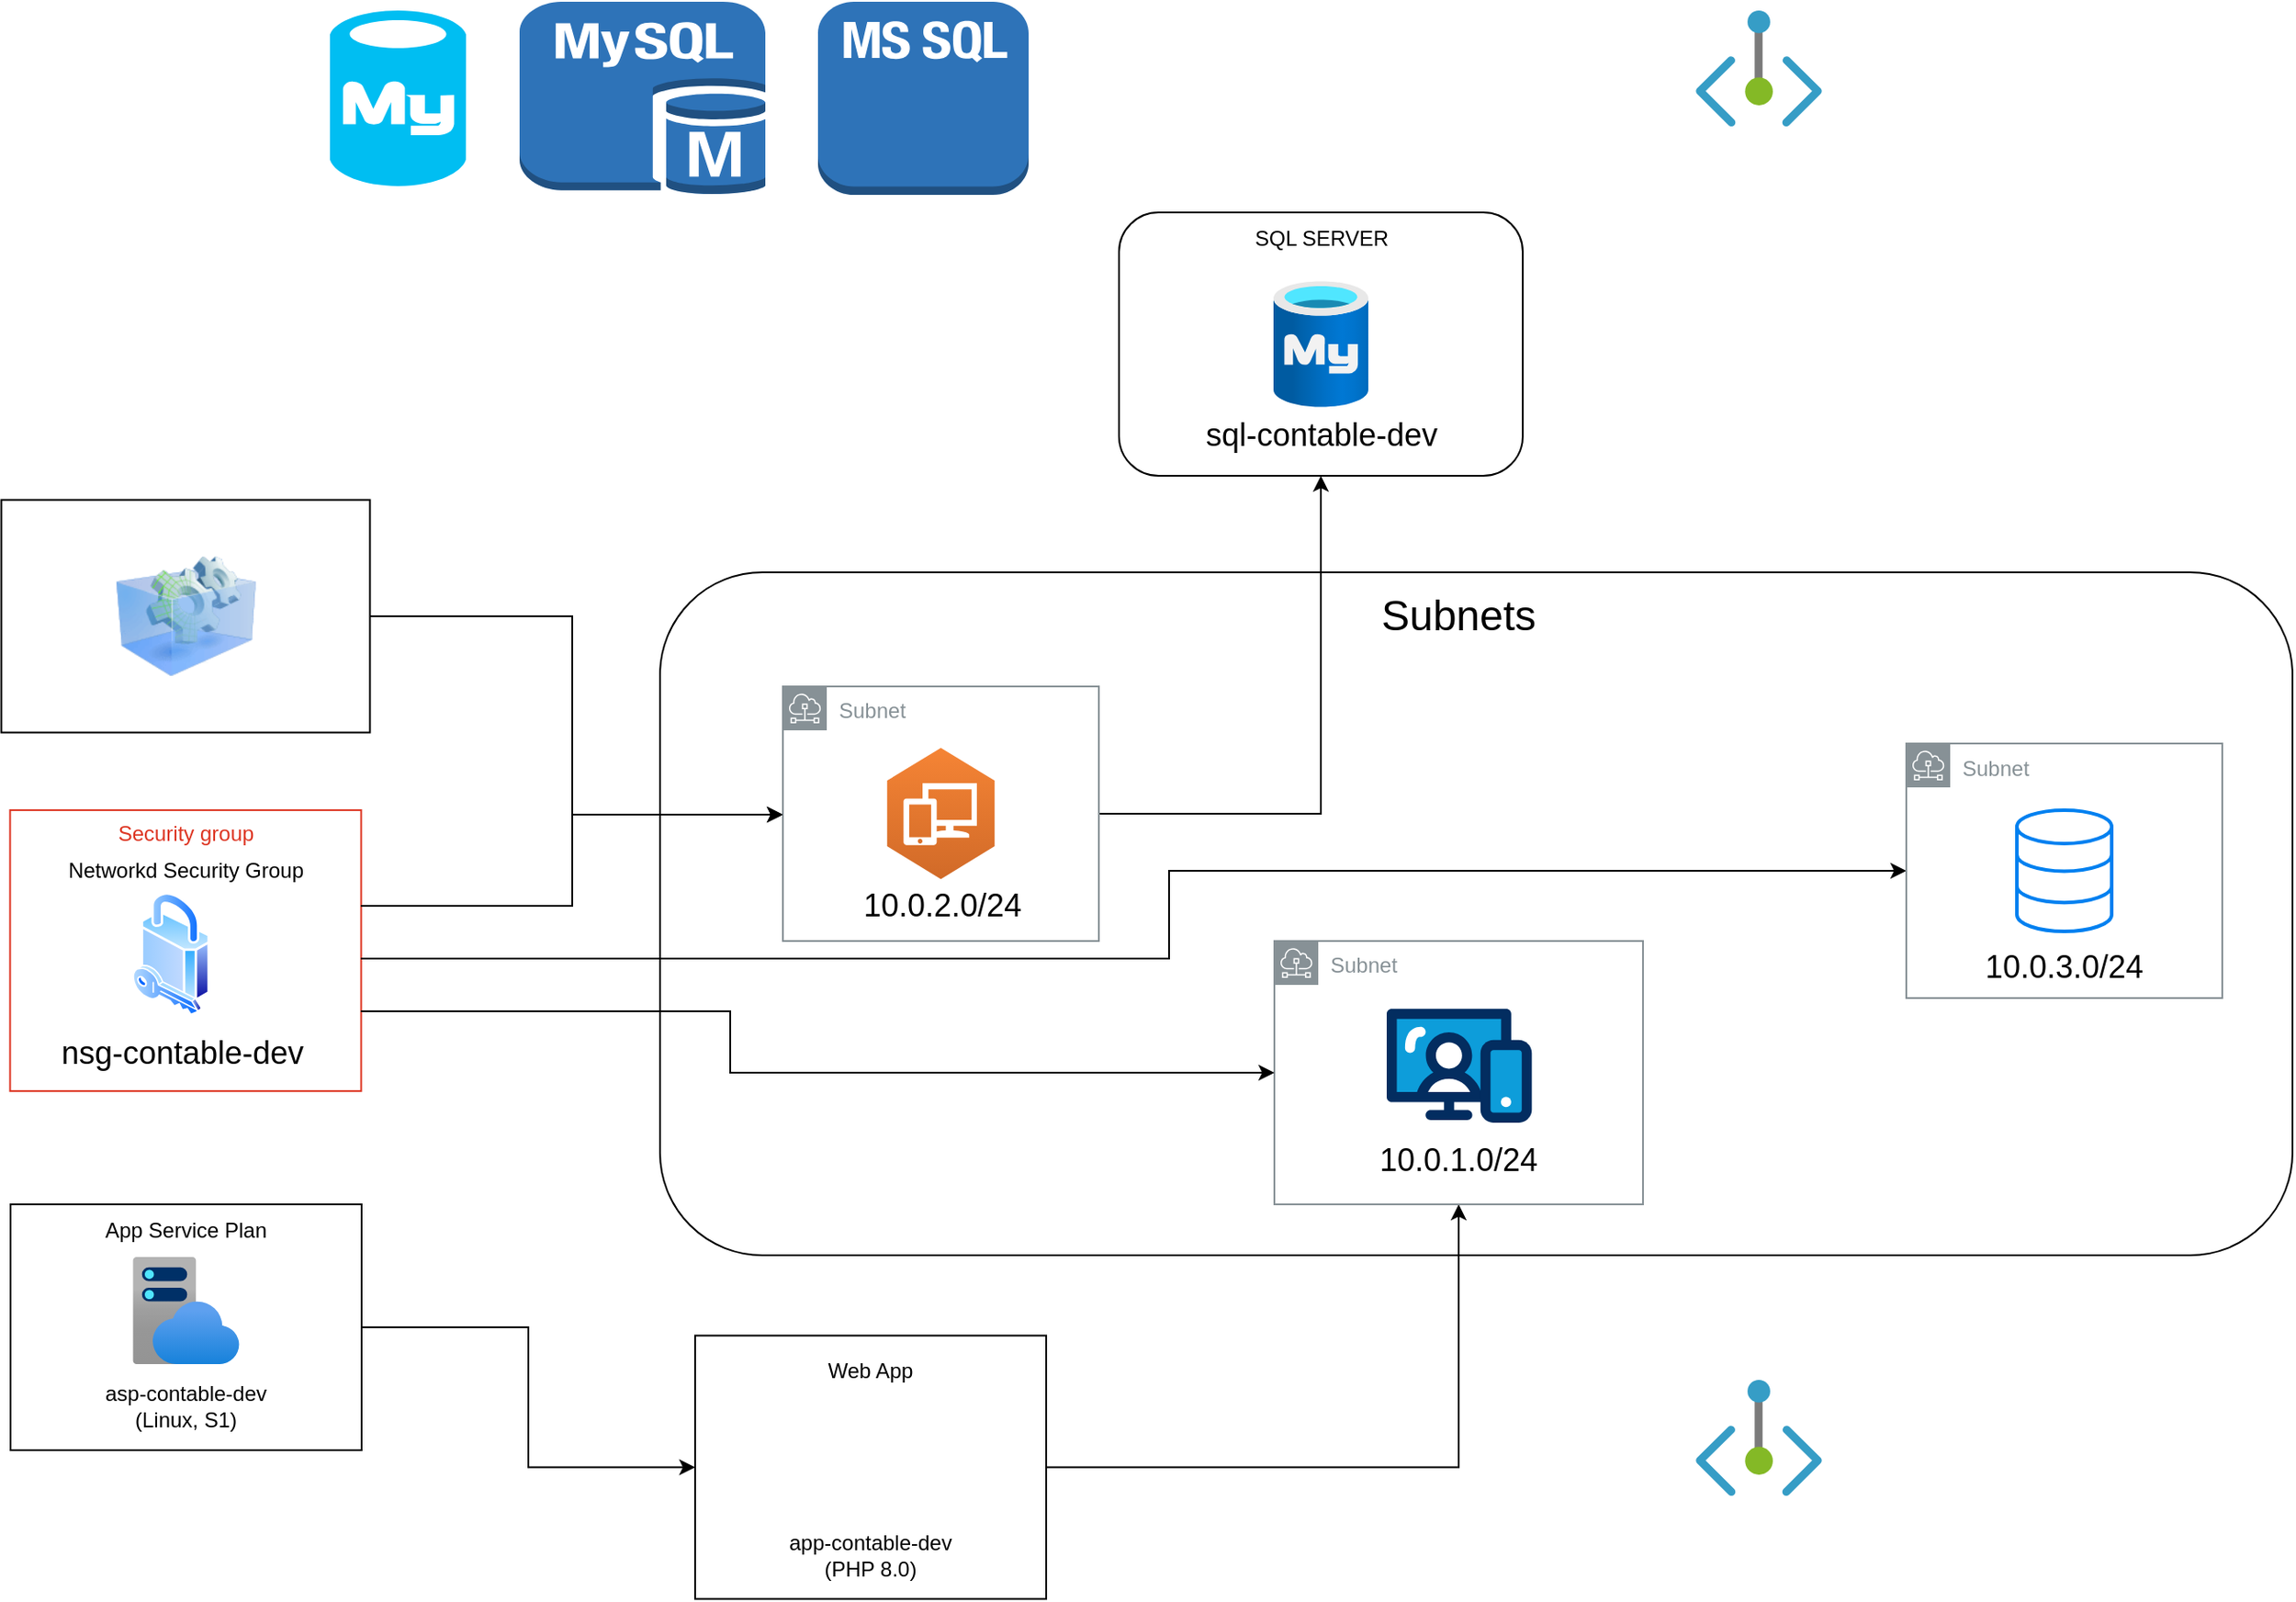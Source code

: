 <mxfile version="24.7.17">
  <diagram name="Página-1" id="TPvvo_-l6tkurhbwpSG9">
    <mxGraphModel dx="2920" dy="1030" grid="1" gridSize="10" guides="1" tooltips="1" connect="1" arrows="1" fold="1" page="1" pageScale="1" pageWidth="827" pageHeight="1169" math="0" shadow="0">
      <root>
        <mxCell id="0" />
        <mxCell id="1" parent="0" />
        <mxCell id="-k7Hei3Dbmx0On5LG8Cz-468" value="Security group" style="fillColor=none;strokeColor=#DD3522;verticalAlign=top;fontStyle=0;fontColor=#DD3522;whiteSpace=wrap;html=1;" vertex="1" parent="1">
          <mxGeometry x="-790.25" y="655.45" width="200" height="160" as="geometry" />
        </mxCell>
        <mxCell id="-k7Hei3Dbmx0On5LG8Cz-423" value="" style="rounded=1;whiteSpace=wrap;html=1;" vertex="1" parent="1">
          <mxGeometry x="-420" y="520" width="930" height="389" as="geometry" />
        </mxCell>
        <mxCell id="-k7Hei3Dbmx0On5LG8Cz-465" style="edgeStyle=orthogonalEdgeStyle;rounded=0;orthogonalLoop=1;jettySize=auto;html=1;" edge="1" parent="1" source="-k7Hei3Dbmx0On5LG8Cz-461" target="-k7Hei3Dbmx0On5LG8Cz-425">
          <mxGeometry relative="1" as="geometry" />
        </mxCell>
        <mxCell id="-k7Hei3Dbmx0On5LG8Cz-461" value="" style="rounded=0;whiteSpace=wrap;html=1;" vertex="1" parent="1">
          <mxGeometry x="-400" y="954.75" width="200" height="150" as="geometry" />
        </mxCell>
        <mxCell id="-k7Hei3Dbmx0On5LG8Cz-451" style="edgeStyle=orthogonalEdgeStyle;rounded=0;orthogonalLoop=1;jettySize=auto;html=1;" edge="1" parent="1" source="-k7Hei3Dbmx0On5LG8Cz-450" target="-k7Hei3Dbmx0On5LG8Cz-424">
          <mxGeometry relative="1" as="geometry">
            <Array as="points">
              <mxPoint x="-470" y="545" />
              <mxPoint x="-470" y="658" />
            </Array>
          </mxGeometry>
        </mxCell>
        <mxCell id="-k7Hei3Dbmx0On5LG8Cz-450" value="" style="rounded=0;whiteSpace=wrap;html=1;" vertex="1" parent="1">
          <mxGeometry x="-795.25" y="478.75" width="210" height="132.5" as="geometry" />
        </mxCell>
        <mxCell id="-k7Hei3Dbmx0On5LG8Cz-438" value="" style="rounded=1;whiteSpace=wrap;html=1;" vertex="1" parent="1">
          <mxGeometry x="-158.5" y="315" width="230" height="150" as="geometry" />
        </mxCell>
        <mxCell id="-k7Hei3Dbmx0On5LG8Cz-442" style="edgeStyle=orthogonalEdgeStyle;rounded=0;orthogonalLoop=1;jettySize=auto;html=1;entryX=0.5;entryY=1;entryDx=0;entryDy=0;" edge="1" parent="1" source="-k7Hei3Dbmx0On5LG8Cz-424" target="-k7Hei3Dbmx0On5LG8Cz-438">
          <mxGeometry relative="1" as="geometry" />
        </mxCell>
        <mxCell id="-k7Hei3Dbmx0On5LG8Cz-424" value="Subnet" style="sketch=0;outlineConnect=0;gradientColor=none;html=1;whiteSpace=wrap;fontSize=12;fontStyle=0;shape=mxgraph.aws4.group;grIcon=mxgraph.aws4.group_subnet;strokeColor=#879196;fillColor=none;verticalAlign=top;align=left;spacingLeft=30;fontColor=#879196;dashed=0;" vertex="1" parent="1">
          <mxGeometry x="-350" y="585" width="180" height="145" as="geometry" />
        </mxCell>
        <mxCell id="-k7Hei3Dbmx0On5LG8Cz-425" value="Subnet" style="sketch=0;outlineConnect=0;gradientColor=none;html=1;whiteSpace=wrap;fontSize=12;fontStyle=0;shape=mxgraph.aws4.group;grIcon=mxgraph.aws4.group_subnet;strokeColor=#879196;fillColor=none;verticalAlign=top;align=left;spacingLeft=30;fontColor=#879196;dashed=0;" vertex="1" parent="1">
          <mxGeometry x="-70" y="730" width="210" height="150" as="geometry" />
        </mxCell>
        <mxCell id="-k7Hei3Dbmx0On5LG8Cz-426" value="" style="verticalLabelPosition=bottom;aspect=fixed;html=1;shape=mxgraph.salesforce.web;" vertex="1" parent="1">
          <mxGeometry x="-6" y="768.4" width="82.66" height="65.3" as="geometry" />
        </mxCell>
        <mxCell id="-k7Hei3Dbmx0On5LG8Cz-427" value="" style="html=1;verticalLabelPosition=bottom;align=center;labelBackgroundColor=#ffffff;verticalAlign=top;strokeWidth=2;strokeColor=#0080F0;shadow=0;dashed=0;shape=mxgraph.ios7.icons.data;" vertex="1" parent="1">
          <mxGeometry x="353" y="655.45" width="54" height="69.1" as="geometry" />
        </mxCell>
        <mxCell id="-k7Hei3Dbmx0On5LG8Cz-429" value="&lt;font style=&quot;font-size: 18px;&quot;&gt;10.0.1.0/24&lt;/font&gt;" style="text;html=1;align=center;verticalAlign=middle;whiteSpace=wrap;rounded=0;" vertex="1" parent="1">
          <mxGeometry x="5" y="840" width="60" height="30" as="geometry" />
        </mxCell>
        <mxCell id="-k7Hei3Dbmx0On5LG8Cz-430" value="" style="verticalLabelPosition=bottom;html=1;verticalAlign=top;align=center;strokeColor=none;fillColor=#00BEF2;shape=mxgraph.azure.mysql_database;" vertex="1" parent="1">
          <mxGeometry x="-608" y="200" width="77.5" height="100" as="geometry" />
        </mxCell>
        <mxCell id="-k7Hei3Dbmx0On5LG8Cz-431" value="" style="outlineConnect=0;dashed=0;verticalLabelPosition=bottom;verticalAlign=top;align=center;html=1;shape=mxgraph.aws3.ms_sql_instance_2;fillColor=#2E73B8;gradientColor=none;" vertex="1" parent="1">
          <mxGeometry x="-330" y="195" width="120" height="110" as="geometry" />
        </mxCell>
        <mxCell id="-k7Hei3Dbmx0On5LG8Cz-432" value="" style="outlineConnect=0;dashed=0;verticalLabelPosition=bottom;verticalAlign=top;align=center;html=1;shape=mxgraph.aws3.mysql_db_instance;fillColor=#2E73B8;gradientColor=none;" vertex="1" parent="1">
          <mxGeometry x="-500" y="195" width="140" height="110" as="geometry" />
        </mxCell>
        <mxCell id="-k7Hei3Dbmx0On5LG8Cz-433" value="" style="outlineConnect=0;dashed=0;verticalLabelPosition=bottom;verticalAlign=top;align=center;html=1;shape=mxgraph.aws3.workspaces;fillColor=#D16A28;gradientColor=#F58435;gradientDirection=north;" vertex="1" parent="1">
          <mxGeometry x="-290.62" y="620" width="61.25" height="74.75" as="geometry" />
        </mxCell>
        <mxCell id="-k7Hei3Dbmx0On5LG8Cz-434" value="&lt;font style=&quot;font-size: 18px;&quot;&gt;10.0.2.0/24&lt;/font&gt;" style="text;html=1;align=center;verticalAlign=middle;whiteSpace=wrap;rounded=0;" vertex="1" parent="1">
          <mxGeometry x="-289.37" y="694.55" width="60" height="30" as="geometry" />
        </mxCell>
        <mxCell id="-k7Hei3Dbmx0On5LG8Cz-452" style="edgeStyle=orthogonalEdgeStyle;rounded=0;orthogonalLoop=1;jettySize=auto;html=1;" edge="1" parent="1" target="-k7Hei3Dbmx0On5LG8Cz-424">
          <mxGeometry relative="1" as="geometry">
            <mxPoint x="-590.5" y="710" as="sourcePoint" />
            <Array as="points">
              <mxPoint x="-470" y="710" />
              <mxPoint x="-470" y="658" />
            </Array>
          </mxGeometry>
        </mxCell>
        <mxCell id="-k7Hei3Dbmx0On5LG8Cz-453" style="edgeStyle=orthogonalEdgeStyle;rounded=0;orthogonalLoop=1;jettySize=auto;html=1;" edge="1" parent="1" target="-k7Hei3Dbmx0On5LG8Cz-444">
          <mxGeometry relative="1" as="geometry">
            <mxPoint x="-590.5" y="740" as="sourcePoint" />
            <Array as="points">
              <mxPoint x="-130" y="740" />
              <mxPoint x="-130" y="690" />
            </Array>
          </mxGeometry>
        </mxCell>
        <mxCell id="-k7Hei3Dbmx0On5LG8Cz-466" style="edgeStyle=orthogonalEdgeStyle;rounded=0;orthogonalLoop=1;jettySize=auto;html=1;" edge="1" parent="1" target="-k7Hei3Dbmx0On5LG8Cz-425">
          <mxGeometry relative="1" as="geometry">
            <mxPoint x="-590.5" y="770" as="sourcePoint" />
            <Array as="points">
              <mxPoint x="-380" y="770" />
              <mxPoint x="-380" y="805" />
            </Array>
          </mxGeometry>
        </mxCell>
        <mxCell id="-k7Hei3Dbmx0On5LG8Cz-436" value="Networkd Security Group" style="text;html=1;align=center;verticalAlign=middle;whiteSpace=wrap;rounded=0;" vertex="1" parent="1">
          <mxGeometry x="-780.25" y="674.95" width="180" height="30" as="geometry" />
        </mxCell>
        <mxCell id="-k7Hei3Dbmx0On5LG8Cz-437" value="" style="image;aspect=fixed;html=1;points=[];align=center;fontSize=12;image=img/lib/azure2/databases/Azure_Database_MySQL_Server.svg;" vertex="1" parent="1">
          <mxGeometry x="-70.5" y="354" width="54" height="72" as="geometry" />
        </mxCell>
        <mxCell id="-k7Hei3Dbmx0On5LG8Cz-439" value="SQL SERVER" style="text;html=1;align=center;verticalAlign=middle;whiteSpace=wrap;rounded=0;" vertex="1" parent="1">
          <mxGeometry x="-113.5" y="315" width="140" height="30" as="geometry" />
        </mxCell>
        <mxCell id="-k7Hei3Dbmx0On5LG8Cz-441" value="&lt;font style=&quot;font-size: 18px;&quot;&gt;sql-contable-dev&lt;/font&gt;" style="text;html=1;align=center;verticalAlign=middle;whiteSpace=wrap;rounded=0;" vertex="1" parent="1">
          <mxGeometry x="-113.5" y="427" width="140" height="30" as="geometry" />
        </mxCell>
        <mxCell id="-k7Hei3Dbmx0On5LG8Cz-444" value="Subnet" style="sketch=0;outlineConnect=0;gradientColor=none;html=1;whiteSpace=wrap;fontSize=12;fontStyle=0;shape=mxgraph.aws4.group;grIcon=mxgraph.aws4.group_subnet;strokeColor=#879196;fillColor=none;verticalAlign=top;align=left;spacingLeft=30;fontColor=#879196;dashed=0;" vertex="1" parent="1">
          <mxGeometry x="290" y="617.5" width="180" height="145" as="geometry" />
        </mxCell>
        <mxCell id="-k7Hei3Dbmx0On5LG8Cz-445" value="&lt;font style=&quot;font-size: 18px;&quot;&gt;10.0.3.0/24&lt;/font&gt;" style="text;html=1;align=center;verticalAlign=middle;whiteSpace=wrap;rounded=0;" vertex="1" parent="1">
          <mxGeometry x="350" y="730" width="60" height="30" as="geometry" />
        </mxCell>
        <mxCell id="-k7Hei3Dbmx0On5LG8Cz-446" value="" style="image;aspect=fixed;html=1;points=[];align=center;fontSize=12;image=img/lib/azure2/networking/Private_Endpoint.svg;" vertex="1" parent="1">
          <mxGeometry x="170" y="200" width="72" height="66" as="geometry" />
        </mxCell>
        <mxCell id="-k7Hei3Dbmx0On5LG8Cz-447" value="" style="image;aspect=fixed;html=1;points=[];align=center;fontSize=12;image=img/lib/azure2/networking/Private_Endpoint.svg;" vertex="1" parent="1">
          <mxGeometry x="170" y="980" width="72" height="66" as="geometry" />
        </mxCell>
        <mxCell id="-k7Hei3Dbmx0On5LG8Cz-448" value="" style="image;html=1;image=img/lib/clip_art/computers/Virtual_Application_128x128.png" vertex="1" parent="1">
          <mxGeometry x="-730.25" y="505" width="80" height="80" as="geometry" />
        </mxCell>
        <mxCell id="-k7Hei3Dbmx0On5LG8Cz-464" style="edgeStyle=orthogonalEdgeStyle;rounded=0;orthogonalLoop=1;jettySize=auto;html=1;entryX=0;entryY=0.5;entryDx=0;entryDy=0;" edge="1" parent="1" source="-k7Hei3Dbmx0On5LG8Cz-449" target="-k7Hei3Dbmx0On5LG8Cz-461">
          <mxGeometry relative="1" as="geometry" />
        </mxCell>
        <mxCell id="-k7Hei3Dbmx0On5LG8Cz-449" value="" style="rounded=0;whiteSpace=wrap;html=1;" vertex="1" parent="1">
          <mxGeometry x="-790" y="880" width="200" height="140" as="geometry" />
        </mxCell>
        <mxCell id="-k7Hei3Dbmx0On5LG8Cz-455" value="" style="image;aspect=fixed;html=1;points=[];align=center;fontSize=12;image=img/lib/azure2/app_services/App_Service_Plans.svg;" vertex="1" parent="1">
          <mxGeometry x="-720.5" y="910" width="61" height="61" as="geometry" />
        </mxCell>
        <mxCell id="-k7Hei3Dbmx0On5LG8Cz-456" value="App Service Plan" style="text;html=1;align=center;verticalAlign=middle;whiteSpace=wrap;rounded=0;" vertex="1" parent="1">
          <mxGeometry x="-755.25" y="880" width="130" height="30" as="geometry" />
        </mxCell>
        <mxCell id="-k7Hei3Dbmx0On5LG8Cz-457" value="asp-contable-dev&lt;div&gt;(Linux, S1)&lt;/div&gt;" style="text;html=1;align=center;verticalAlign=middle;whiteSpace=wrap;rounded=0;" vertex="1" parent="1">
          <mxGeometry x="-755.25" y="980" width="130" height="30" as="geometry" />
        </mxCell>
        <mxCell id="-k7Hei3Dbmx0On5LG8Cz-458" value="" style="shape=image;html=1;verticalAlign=top;verticalLabelPosition=bottom;labelBackgroundColor=#ffffff;imageAspect=0;aspect=fixed;image=https://cdn1.iconfinder.com/data/icons/hawcons/32/700045-icon-86-document-file-php-128.png" vertex="1" parent="1">
          <mxGeometry x="-342.5" y="980" width="85" height="85" as="geometry" />
        </mxCell>
        <mxCell id="-k7Hei3Dbmx0On5LG8Cz-459" value="&lt;font style=&quot;font-size: 24px;&quot;&gt;Subnets&lt;/font&gt;" style="text;html=1;align=center;verticalAlign=middle;whiteSpace=wrap;rounded=0;" vertex="1" parent="1">
          <mxGeometry x="5" y="530" width="60" height="30" as="geometry" />
        </mxCell>
        <mxCell id="-k7Hei3Dbmx0On5LG8Cz-462" value="Web App" style="text;html=1;align=center;verticalAlign=middle;whiteSpace=wrap;rounded=0;" vertex="1" parent="1">
          <mxGeometry x="-330" y="960" width="60" height="30" as="geometry" />
        </mxCell>
        <mxCell id="-k7Hei3Dbmx0On5LG8Cz-463" value="app-contable-dev&lt;div&gt;(PHP 8.0)&lt;/div&gt;" style="text;html=1;align=center;verticalAlign=middle;whiteSpace=wrap;rounded=0;" vertex="1" parent="1">
          <mxGeometry x="-354.75" y="1065" width="109.5" height="30" as="geometry" />
        </mxCell>
        <mxCell id="-k7Hei3Dbmx0On5LG8Cz-467" value="" style="image;aspect=fixed;perimeter=ellipsePerimeter;html=1;align=center;shadow=0;dashed=0;spacingTop=3;image=img/lib/active_directory/security.svg;" vertex="1" parent="1">
          <mxGeometry x="-720.5" y="702.27" width="44.1" height="70" as="geometry" />
        </mxCell>
        <mxCell id="-k7Hei3Dbmx0On5LG8Cz-469" value="&lt;font style=&quot;font-size: 18px;&quot;&gt;nsg-contable-dev&lt;/font&gt;&lt;div&gt;&lt;br&gt;&lt;/div&gt;" style="text;html=1;align=center;verticalAlign=middle;whiteSpace=wrap;rounded=0;" vertex="1" parent="1">
          <mxGeometry x="-772.45" y="786.45" width="160" height="30" as="geometry" />
        </mxCell>
      </root>
    </mxGraphModel>
  </diagram>
</mxfile>
